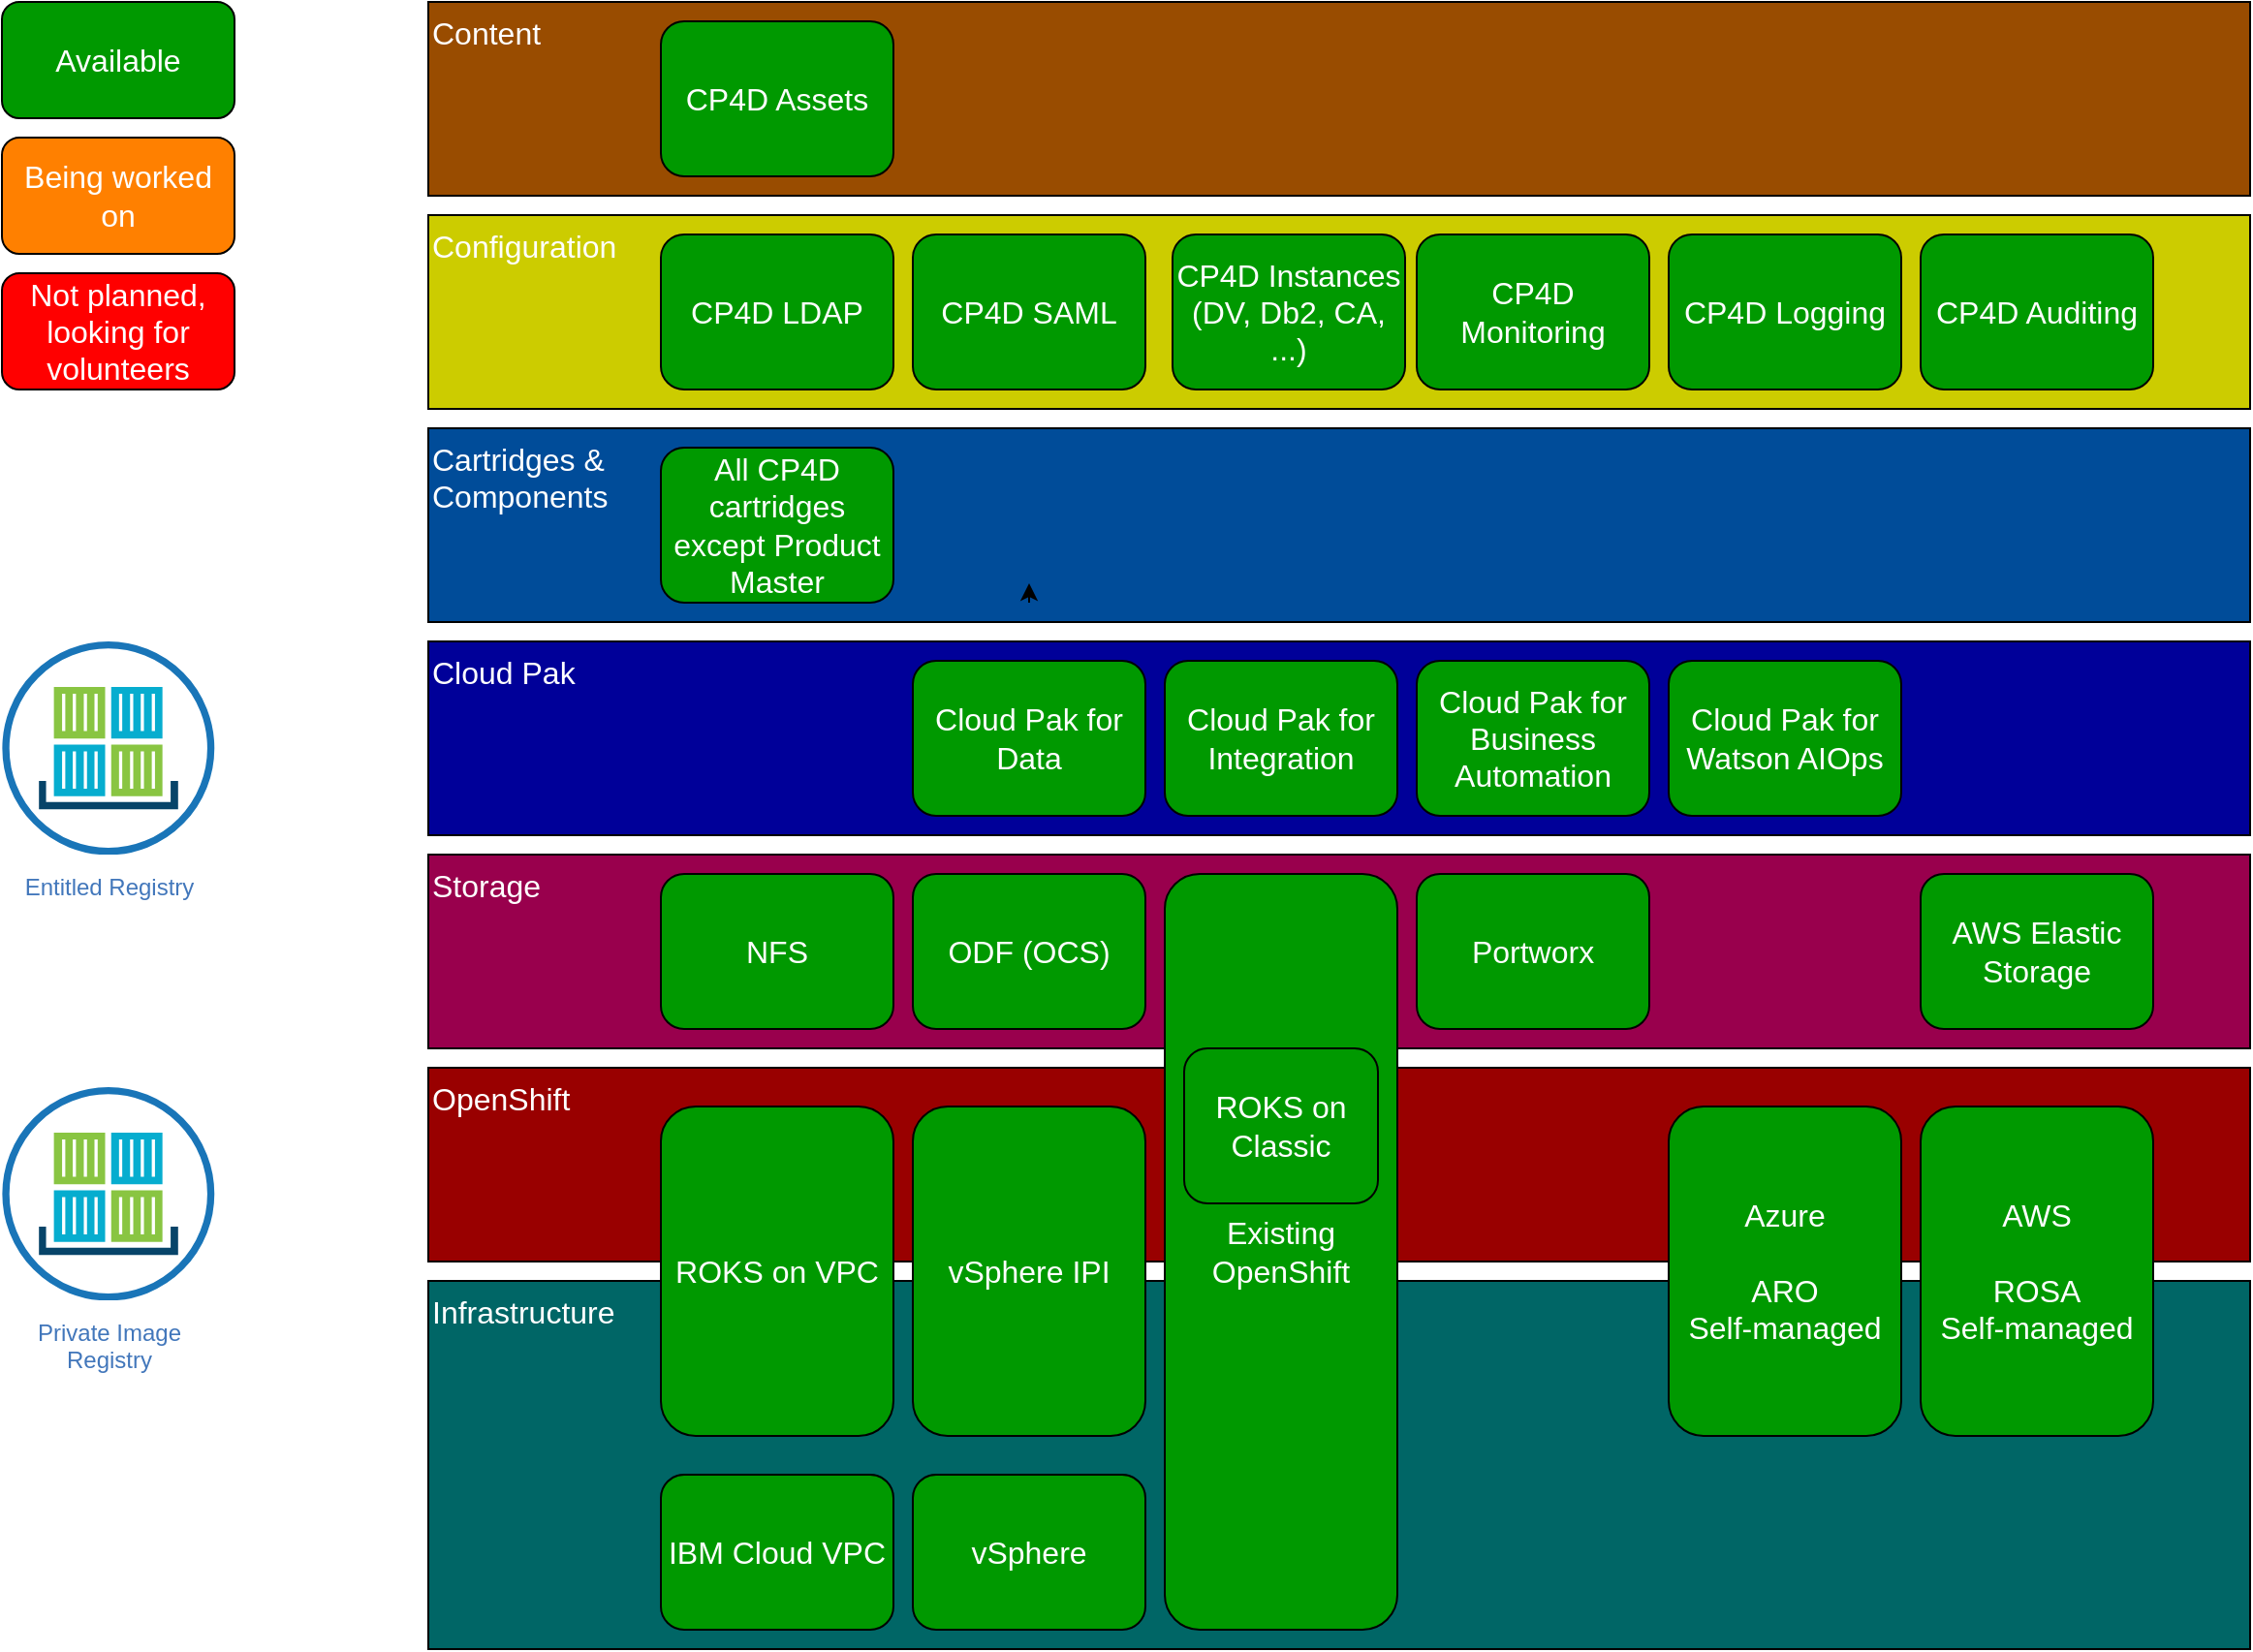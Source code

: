 <mxfile version="15.8.7" type="device"><diagram id="2mgyJ-_zdfh3gZ3U018M" name="Page-1"><mxGraphModel dx="1933" dy="997" grid="1" gridSize="10" guides="1" tooltips="1" connect="1" arrows="1" fold="1" page="1" pageScale="1" pageWidth="827" pageHeight="1169" math="0" shadow="0"><root><mxCell id="0"/><mxCell id="1" parent="0"/><mxCell id="PIvEL9YP9_9EcO1mkzoZ-20" value="Infrastructure" style="whiteSpace=wrap;html=1;align=left;verticalAlign=top;fillColor=#006666;fontColor=#FFFFFF;fontSize=16;" parent="1" vertex="1"><mxGeometry x="30" y="960" width="940" height="190" as="geometry"/></mxCell><mxCell id="PIvEL9YP9_9EcO1mkzoZ-21" value="OpenShift" style="whiteSpace=wrap;html=1;align=left;verticalAlign=top;fillColor=#990000;fontColor=#FFFFFF;fontSize=16;" parent="1" vertex="1"><mxGeometry x="30" y="850" width="940" height="100" as="geometry"/></mxCell><mxCell id="PIvEL9YP9_9EcO1mkzoZ-23" value="Storage" style="whiteSpace=wrap;html=1;align=left;verticalAlign=top;fillColor=#99004D;fontColor=#FFFFFF;fontSize=16;" parent="1" vertex="1"><mxGeometry x="30" y="740" width="940" height="100" as="geometry"/></mxCell><mxCell id="PIvEL9YP9_9EcO1mkzoZ-31" value="Cloud Pak" style="whiteSpace=wrap;html=1;align=left;verticalAlign=top;fillColor=#000099;fontColor=#FFFFFF;fontSize=16;" parent="1" vertex="1"><mxGeometry x="30" y="630" width="940" height="100" as="geometry"/></mxCell><mxCell id="PIvEL9YP9_9EcO1mkzoZ-32" value="Cartridges &amp;amp;&lt;br&gt;Components" style="whiteSpace=wrap;html=1;align=left;verticalAlign=top;fillColor=#004C99;fontColor=#FFFFFF;fontSize=16;" parent="1" vertex="1"><mxGeometry x="30" y="520" width="940" height="100" as="geometry"/></mxCell><mxCell id="PIvEL9YP9_9EcO1mkzoZ-33" value="Configuration" style="whiteSpace=wrap;html=1;align=left;verticalAlign=top;fillColor=#CCCC00;fontColor=#FFFFFF;fontSize=16;" parent="1" vertex="1"><mxGeometry x="30" y="410" width="940" height="100" as="geometry"/></mxCell><mxCell id="PIvEL9YP9_9EcO1mkzoZ-34" value="Content" style="whiteSpace=wrap;html=1;align=left;verticalAlign=top;fillColor=#994C00;fontColor=#FFFFFF;fontSize=16;" parent="1" vertex="1"><mxGeometry x="30" y="300" width="940" height="100" as="geometry"/></mxCell><mxCell id="x2PrL_irTpATyocbjBxF-1" value="Available" style="rounded=1;whiteSpace=wrap;html=1;fontSize=16;fontColor=#FFFFFF;fillColor=#009900;align=center;verticalAlign=middle;" parent="1" vertex="1"><mxGeometry x="-190" y="300" width="120" height="60" as="geometry"/></mxCell><mxCell id="x2PrL_irTpATyocbjBxF-2" value="Being worked on" style="rounded=1;whiteSpace=wrap;html=1;fontSize=16;fontColor=#FFFFFF;fillColor=#FF8000;align=center;verticalAlign=middle;" parent="1" vertex="1"><mxGeometry x="-190" y="370" width="120" height="60" as="geometry"/></mxCell><mxCell id="x2PrL_irTpATyocbjBxF-3" value="Not planned, looking for volunteers" style="rounded=1;whiteSpace=wrap;html=1;fontSize=16;fontColor=#FFFFFF;fillColor=#FF0000;align=center;verticalAlign=middle;" parent="1" vertex="1"><mxGeometry x="-190" y="440" width="120" height="60" as="geometry"/></mxCell><mxCell id="G57gemSaGJWGYIfYZtMg-1" value="CP4D Assets" style="rounded=1;whiteSpace=wrap;html=1;fontSize=16;fontColor=#FFFFFF;fillColor=#009900;align=center;verticalAlign=middle;" parent="1" vertex="1"><mxGeometry x="150" y="310" width="120" height="80" as="geometry"/></mxCell><mxCell id="DfGgJ2XqmuiOgcKkVy2o-1" value="AWS Elastic Storage" style="rounded=1;whiteSpace=wrap;html=1;fontSize=16;fontColor=#FFFFFF;fillColor=#009900;align=center;verticalAlign=middle;" parent="1" vertex="1"><mxGeometry x="800" y="750" width="120" height="80" as="geometry"/></mxCell><mxCell id="PIvEL9YP9_9EcO1mkzoZ-9" value="Infrastructure" parent="0"/><mxCell id="PIvEL9YP9_9EcO1mkzoZ-35" value="Private Image&lt;br&gt;Registry" style="aspect=fixed;perimeter=ellipsePerimeter;html=1;align=center;shadow=0;dashed=0;fontColor=#4277BB;labelBackgroundColor=#ffffff;fontSize=12;spacingTop=3;image;image=img/lib/ibm/miscellaneous/ibm_containers.svg;fillColor=#994C00;" parent="PIvEL9YP9_9EcO1mkzoZ-9" vertex="1"><mxGeometry x="-190" y="860" width="110" height="110" as="geometry"/></mxCell><mxCell id="PIvEL9YP9_9EcO1mkzoZ-52" value="Entitled Registry" style="aspect=fixed;perimeter=ellipsePerimeter;html=1;align=center;shadow=0;dashed=0;fontColor=#4277BB;labelBackgroundColor=#ffffff;fontSize=12;spacingTop=3;image;image=img/lib/ibm/miscellaneous/ibm_containers.svg;fillColor=#994C00;" parent="PIvEL9YP9_9EcO1mkzoZ-9" vertex="1"><mxGeometry x="-190" y="630" width="110" height="110" as="geometry"/></mxCell><mxCell id="PIvEL9YP9_9EcO1mkzoZ-74" value="IBM Cloud VPC" style="rounded=1;whiteSpace=wrap;html=1;fontSize=16;fontColor=#FFFFFF;fillColor=#009900;align=center;verticalAlign=middle;" parent="PIvEL9YP9_9EcO1mkzoZ-9" vertex="1"><mxGeometry x="150" y="1060" width="120" height="80" as="geometry"/></mxCell><mxCell id="PIvEL9YP9_9EcO1mkzoZ-76" value="vSphere" style="rounded=1;whiteSpace=wrap;html=1;fontSize=16;fontColor=#FFFFFF;fillColor=#009900;align=center;verticalAlign=middle;" parent="PIvEL9YP9_9EcO1mkzoZ-9" vertex="1"><mxGeometry x="280" y="1060" width="120" height="80" as="geometry"/></mxCell><mxCell id="PIvEL9YP9_9EcO1mkzoZ-18" value="OpenShift" parent="0"/><mxCell id="PIvEL9YP9_9EcO1mkzoZ-25" value="vSphere IPI" style="rounded=1;whiteSpace=wrap;html=1;fontSize=16;fontColor=#FFFFFF;fillColor=#009900;align=center;verticalAlign=middle;" parent="PIvEL9YP9_9EcO1mkzoZ-18" vertex="1"><mxGeometry x="280" y="870" width="120" height="170" as="geometry"/></mxCell><mxCell id="PIvEL9YP9_9EcO1mkzoZ-26" value="Azure&lt;br&gt;&lt;br&gt;ARO&lt;br&gt;Self-managed" style="rounded=1;whiteSpace=wrap;html=1;fontSize=16;fontColor=#FFFFFF;fillColor=#009900;align=center;verticalAlign=middle;" parent="PIvEL9YP9_9EcO1mkzoZ-18" vertex="1"><mxGeometry x="670" y="870" width="120" height="170" as="geometry"/></mxCell><mxCell id="PIvEL9YP9_9EcO1mkzoZ-27" value="AWS&lt;br&gt;&lt;br&gt;ROSA&lt;br&gt;Self-managed" style="rounded=1;whiteSpace=wrap;html=1;fontSize=16;fontColor=#FFFFFF;fillColor=#009900;align=center;verticalAlign=middle;" parent="PIvEL9YP9_9EcO1mkzoZ-18" vertex="1"><mxGeometry x="800" y="870" width="120" height="170" as="geometry"/></mxCell><mxCell id="PIvEL9YP9_9EcO1mkzoZ-28" value="Existing OpenShift" style="rounded=1;whiteSpace=wrap;html=1;fontSize=16;fontColor=#FFFFFF;fillColor=#009900;align=center;verticalAlign=middle;" parent="PIvEL9YP9_9EcO1mkzoZ-18" vertex="1"><mxGeometry x="410" y="750" width="120" height="390" as="geometry"/></mxCell><mxCell id="PIvEL9YP9_9EcO1mkzoZ-29" value="ROKS on VPC" style="rounded=1;whiteSpace=wrap;html=1;fontSize=16;fontColor=#FFFFFF;fillColor=#009900;align=center;verticalAlign=middle;" parent="PIvEL9YP9_9EcO1mkzoZ-18" vertex="1"><mxGeometry x="150" y="870" width="120" height="170" as="geometry"/></mxCell><mxCell id="PIvEL9YP9_9EcO1mkzoZ-24" value="ROKS on Classic" style="rounded=1;whiteSpace=wrap;html=1;fontSize=16;fontColor=#FFFFFF;fillColor=#009900;align=center;verticalAlign=middle;" parent="PIvEL9YP9_9EcO1mkzoZ-18" vertex="1"><mxGeometry x="420" y="840" width="100" height="80" as="geometry"/></mxCell><mxCell id="PIvEL9YP9_9EcO1mkzoZ-54" value="Storage" parent="0"/><mxCell id="PIvEL9YP9_9EcO1mkzoZ-55" value="NFS" style="rounded=1;whiteSpace=wrap;html=1;fontSize=16;fontColor=#FFFFFF;fillColor=#009900;align=center;verticalAlign=middle;" parent="PIvEL9YP9_9EcO1mkzoZ-54" vertex="1"><mxGeometry x="150" y="750" width="120" height="80" as="geometry"/></mxCell><mxCell id="PIvEL9YP9_9EcO1mkzoZ-56" value="ODF (OCS)" style="rounded=1;whiteSpace=wrap;html=1;fontSize=16;fontColor=#FFFFFF;fillColor=#009900;align=center;verticalAlign=middle;" parent="PIvEL9YP9_9EcO1mkzoZ-54" vertex="1"><mxGeometry x="280" y="750" width="120" height="80" as="geometry"/></mxCell><mxCell id="PIvEL9YP9_9EcO1mkzoZ-57" value="Portworx" style="rounded=1;whiteSpace=wrap;html=1;fontSize=16;fontColor=#FFFFFF;fillColor=#009900;align=center;verticalAlign=middle;" parent="PIvEL9YP9_9EcO1mkzoZ-54" vertex="1"><mxGeometry x="540" y="750" width="120" height="80" as="geometry"/></mxCell><mxCell id="PIvEL9YP9_9EcO1mkzoZ-58" value="Cloud Pak" parent="0"/><mxCell id="PIvEL9YP9_9EcO1mkzoZ-59" value="Cloud Pak for Data" style="rounded=1;whiteSpace=wrap;html=1;fontSize=16;fontColor=#FFFFFF;fillColor=#009900;align=center;verticalAlign=middle;" parent="PIvEL9YP9_9EcO1mkzoZ-58" vertex="1"><mxGeometry x="280" y="640" width="120" height="80" as="geometry"/></mxCell><mxCell id="PIvEL9YP9_9EcO1mkzoZ-60" value="Cloud Pak for Integration" style="rounded=1;whiteSpace=wrap;html=1;fontSize=16;fontColor=#FFFFFF;fillColor=#009900;align=center;verticalAlign=middle;" parent="PIvEL9YP9_9EcO1mkzoZ-58" vertex="1"><mxGeometry x="410" y="640" width="120" height="80" as="geometry"/></mxCell><mxCell id="PIvEL9YP9_9EcO1mkzoZ-61" value="Cloud Pak for Business Automation" style="rounded=1;whiteSpace=wrap;html=1;fontSize=16;fontColor=#FFFFFF;fillColor=#009900;align=center;verticalAlign=middle;" parent="PIvEL9YP9_9EcO1mkzoZ-58" vertex="1"><mxGeometry x="540" y="640" width="120" height="80" as="geometry"/></mxCell><mxCell id="PIvEL9YP9_9EcO1mkzoZ-62" value="Cloud Pak for Watson AIOps" style="rounded=1;whiteSpace=wrap;html=1;fontSize=16;fontColor=#FFFFFF;fillColor=#009900;align=center;verticalAlign=middle;" parent="PIvEL9YP9_9EcO1mkzoZ-58" vertex="1"><mxGeometry x="670" y="640" width="120" height="80" as="geometry"/></mxCell><mxCell id="PIvEL9YP9_9EcO1mkzoZ-63" value="Cartridges" parent="0"/><mxCell id="PIvEL9YP9_9EcO1mkzoZ-64" style="edgeStyle=orthogonalEdgeStyle;rounded=0;orthogonalLoop=1;jettySize=auto;html=1;exitX=0.5;exitY=1;exitDx=0;exitDy=0;entryX=0.5;entryY=0.875;entryDx=0;entryDy=0;entryPerimeter=0;fontSize=16;fontColor=#FFFFFF;" parent="PIvEL9YP9_9EcO1mkzoZ-63" edge="1"><mxGeometry relative="1" as="geometry"><mxPoint x="340" y="610" as="sourcePoint"/><mxPoint x="340" y="600" as="targetPoint"/></mxGeometry></mxCell><mxCell id="PIvEL9YP9_9EcO1mkzoZ-65" value="All CP4D cartridges except Product Master" style="rounded=1;whiteSpace=wrap;html=1;fontSize=16;fontColor=#FFFFFF;fillColor=#009900;align=center;verticalAlign=middle;" parent="PIvEL9YP9_9EcO1mkzoZ-63" vertex="1"><mxGeometry x="150" y="530" width="120" height="80" as="geometry"/></mxCell><mxCell id="PIvEL9YP9_9EcO1mkzoZ-67" value="Configuration" parent="0"/><mxCell id="PIvEL9YP9_9EcO1mkzoZ-68" value="CP4D LDAP" style="rounded=1;whiteSpace=wrap;html=1;fontSize=16;fontColor=#FFFFFF;fillColor=#009900;align=center;verticalAlign=middle;" parent="PIvEL9YP9_9EcO1mkzoZ-67" vertex="1"><mxGeometry x="150" y="420" width="120" height="80" as="geometry"/></mxCell><mxCell id="PIvEL9YP9_9EcO1mkzoZ-69" value="CP4D SAML" style="rounded=1;whiteSpace=wrap;html=1;fontSize=16;fontColor=#FFFFFF;fillColor=#009900;align=center;verticalAlign=middle;" parent="PIvEL9YP9_9EcO1mkzoZ-67" vertex="1"><mxGeometry x="280" y="420" width="120" height="80" as="geometry"/></mxCell><mxCell id="PIvEL9YP9_9EcO1mkzoZ-70" value="CP4D Instances (DV, Db2, CA, ...)" style="rounded=1;whiteSpace=wrap;html=1;fontSize=16;fontColor=#FFFFFF;fillColor=#009900;align=center;verticalAlign=middle;" parent="PIvEL9YP9_9EcO1mkzoZ-67" vertex="1"><mxGeometry x="414" y="420" width="120" height="80" as="geometry"/></mxCell><mxCell id="PIvEL9YP9_9EcO1mkzoZ-71" value="CP4D Monitoring" style="rounded=1;whiteSpace=wrap;html=1;fontSize=16;fontColor=#FFFFFF;fillColor=#009900;align=center;verticalAlign=middle;" parent="PIvEL9YP9_9EcO1mkzoZ-67" vertex="1"><mxGeometry x="540" y="420" width="120" height="80" as="geometry"/></mxCell><mxCell id="PIvEL9YP9_9EcO1mkzoZ-72" value="CP4D Logging" style="rounded=1;whiteSpace=wrap;html=1;fontSize=16;fontColor=#FFFFFF;fillColor=#009900;align=center;verticalAlign=middle;" parent="PIvEL9YP9_9EcO1mkzoZ-67" vertex="1"><mxGeometry x="670" y="420" width="120" height="80" as="geometry"/></mxCell><mxCell id="PIvEL9YP9_9EcO1mkzoZ-73" value="CP4D Auditing" style="rounded=1;whiteSpace=wrap;html=1;fontSize=16;fontColor=#FFFFFF;fillColor=#009900;align=center;verticalAlign=middle;" parent="PIvEL9YP9_9EcO1mkzoZ-67" vertex="1"><mxGeometry x="800" y="420" width="120" height="80" as="geometry"/></mxCell></root></mxGraphModel></diagram></mxfile>